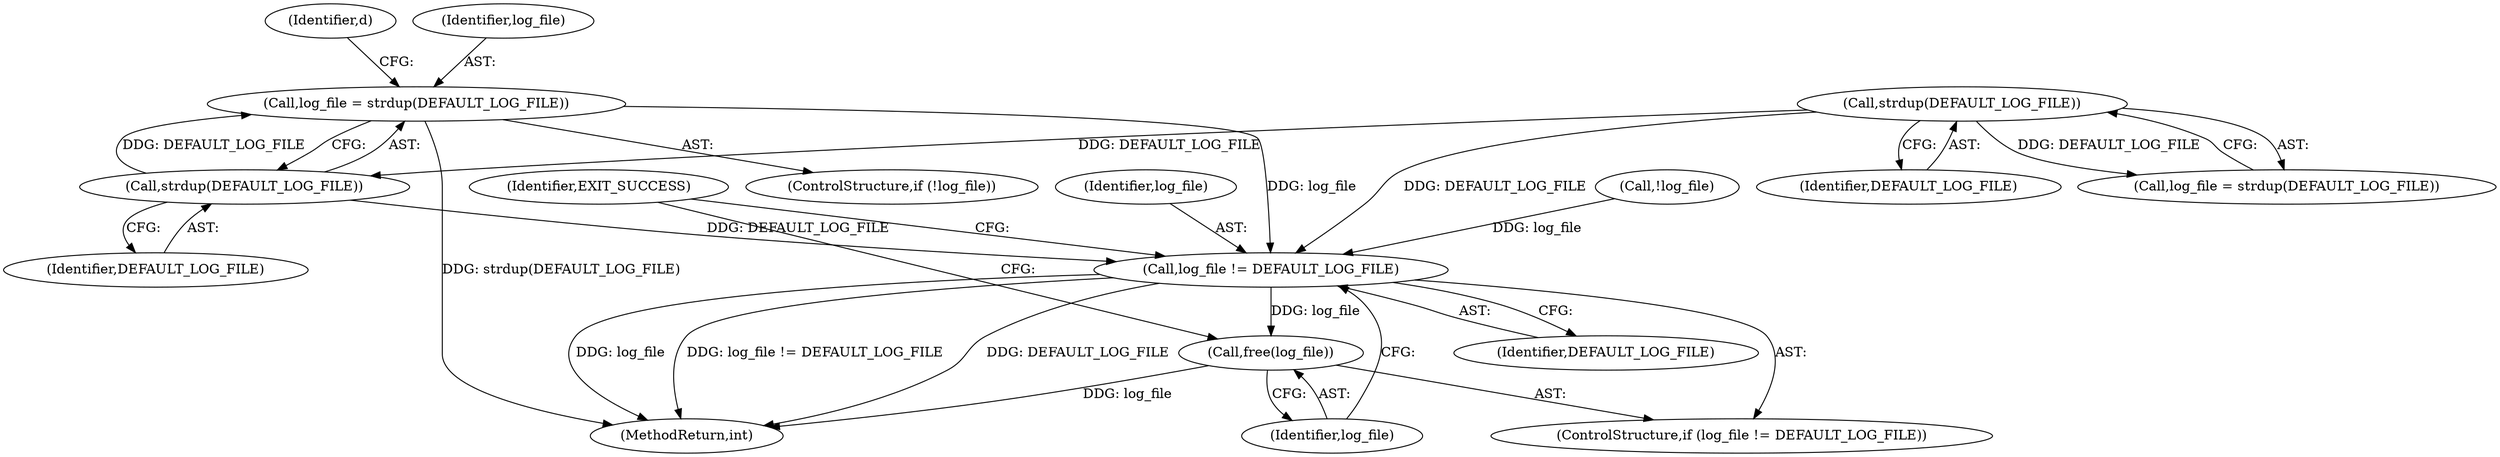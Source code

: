 digraph "0_wpitchoune_8b10426dcc0246c1712a99460dd470dcb1cc4d9c_0@API" {
"1000302" [label="(Call,log_file = strdup(DEFAULT_LOG_FILE))"];
"1000304" [label="(Call,strdup(DEFAULT_LOG_FILE))"];
"1000281" [label="(Call,strdup(DEFAULT_LOG_FILE))"];
"1000410" [label="(Call,log_file != DEFAULT_LOG_FILE)"];
"1000413" [label="(Call,free(log_file))"];
"1000413" [label="(Call,free(log_file))"];
"1000281" [label="(Call,strdup(DEFAULT_LOG_FILE))"];
"1000300" [label="(Call,!log_file)"];
"1000416" [label="(Identifier,EXIT_SUCCESS)"];
"1000417" [label="(MethodReturn,int)"];
"1000305" [label="(Identifier,DEFAULT_LOG_FILE)"];
"1000411" [label="(Identifier,log_file)"];
"1000299" [label="(ControlStructure,if (!log_file))"];
"1000410" [label="(Call,log_file != DEFAULT_LOG_FILE)"];
"1000279" [label="(Call,log_file = strdup(DEFAULT_LOG_FILE))"];
"1000282" [label="(Identifier,DEFAULT_LOG_FILE)"];
"1000412" [label="(Identifier,DEFAULT_LOG_FILE)"];
"1000414" [label="(Identifier,log_file)"];
"1000409" [label="(ControlStructure,if (log_file != DEFAULT_LOG_FILE))"];
"1000304" [label="(Call,strdup(DEFAULT_LOG_FILE))"];
"1000308" [label="(Identifier,d)"];
"1000302" [label="(Call,log_file = strdup(DEFAULT_LOG_FILE))"];
"1000303" [label="(Identifier,log_file)"];
"1000302" -> "1000299"  [label="AST: "];
"1000302" -> "1000304"  [label="CFG: "];
"1000303" -> "1000302"  [label="AST: "];
"1000304" -> "1000302"  [label="AST: "];
"1000308" -> "1000302"  [label="CFG: "];
"1000302" -> "1000417"  [label="DDG: strdup(DEFAULT_LOG_FILE)"];
"1000304" -> "1000302"  [label="DDG: DEFAULT_LOG_FILE"];
"1000302" -> "1000410"  [label="DDG: log_file"];
"1000304" -> "1000305"  [label="CFG: "];
"1000305" -> "1000304"  [label="AST: "];
"1000281" -> "1000304"  [label="DDG: DEFAULT_LOG_FILE"];
"1000304" -> "1000410"  [label="DDG: DEFAULT_LOG_FILE"];
"1000281" -> "1000279"  [label="AST: "];
"1000281" -> "1000282"  [label="CFG: "];
"1000282" -> "1000281"  [label="AST: "];
"1000279" -> "1000281"  [label="CFG: "];
"1000281" -> "1000279"  [label="DDG: DEFAULT_LOG_FILE"];
"1000281" -> "1000410"  [label="DDG: DEFAULT_LOG_FILE"];
"1000410" -> "1000409"  [label="AST: "];
"1000410" -> "1000412"  [label="CFG: "];
"1000411" -> "1000410"  [label="AST: "];
"1000412" -> "1000410"  [label="AST: "];
"1000414" -> "1000410"  [label="CFG: "];
"1000416" -> "1000410"  [label="CFG: "];
"1000410" -> "1000417"  [label="DDG: log_file"];
"1000410" -> "1000417"  [label="DDG: DEFAULT_LOG_FILE"];
"1000410" -> "1000417"  [label="DDG: log_file != DEFAULT_LOG_FILE"];
"1000300" -> "1000410"  [label="DDG: log_file"];
"1000410" -> "1000413"  [label="DDG: log_file"];
"1000413" -> "1000409"  [label="AST: "];
"1000413" -> "1000414"  [label="CFG: "];
"1000414" -> "1000413"  [label="AST: "];
"1000416" -> "1000413"  [label="CFG: "];
"1000413" -> "1000417"  [label="DDG: log_file"];
}
